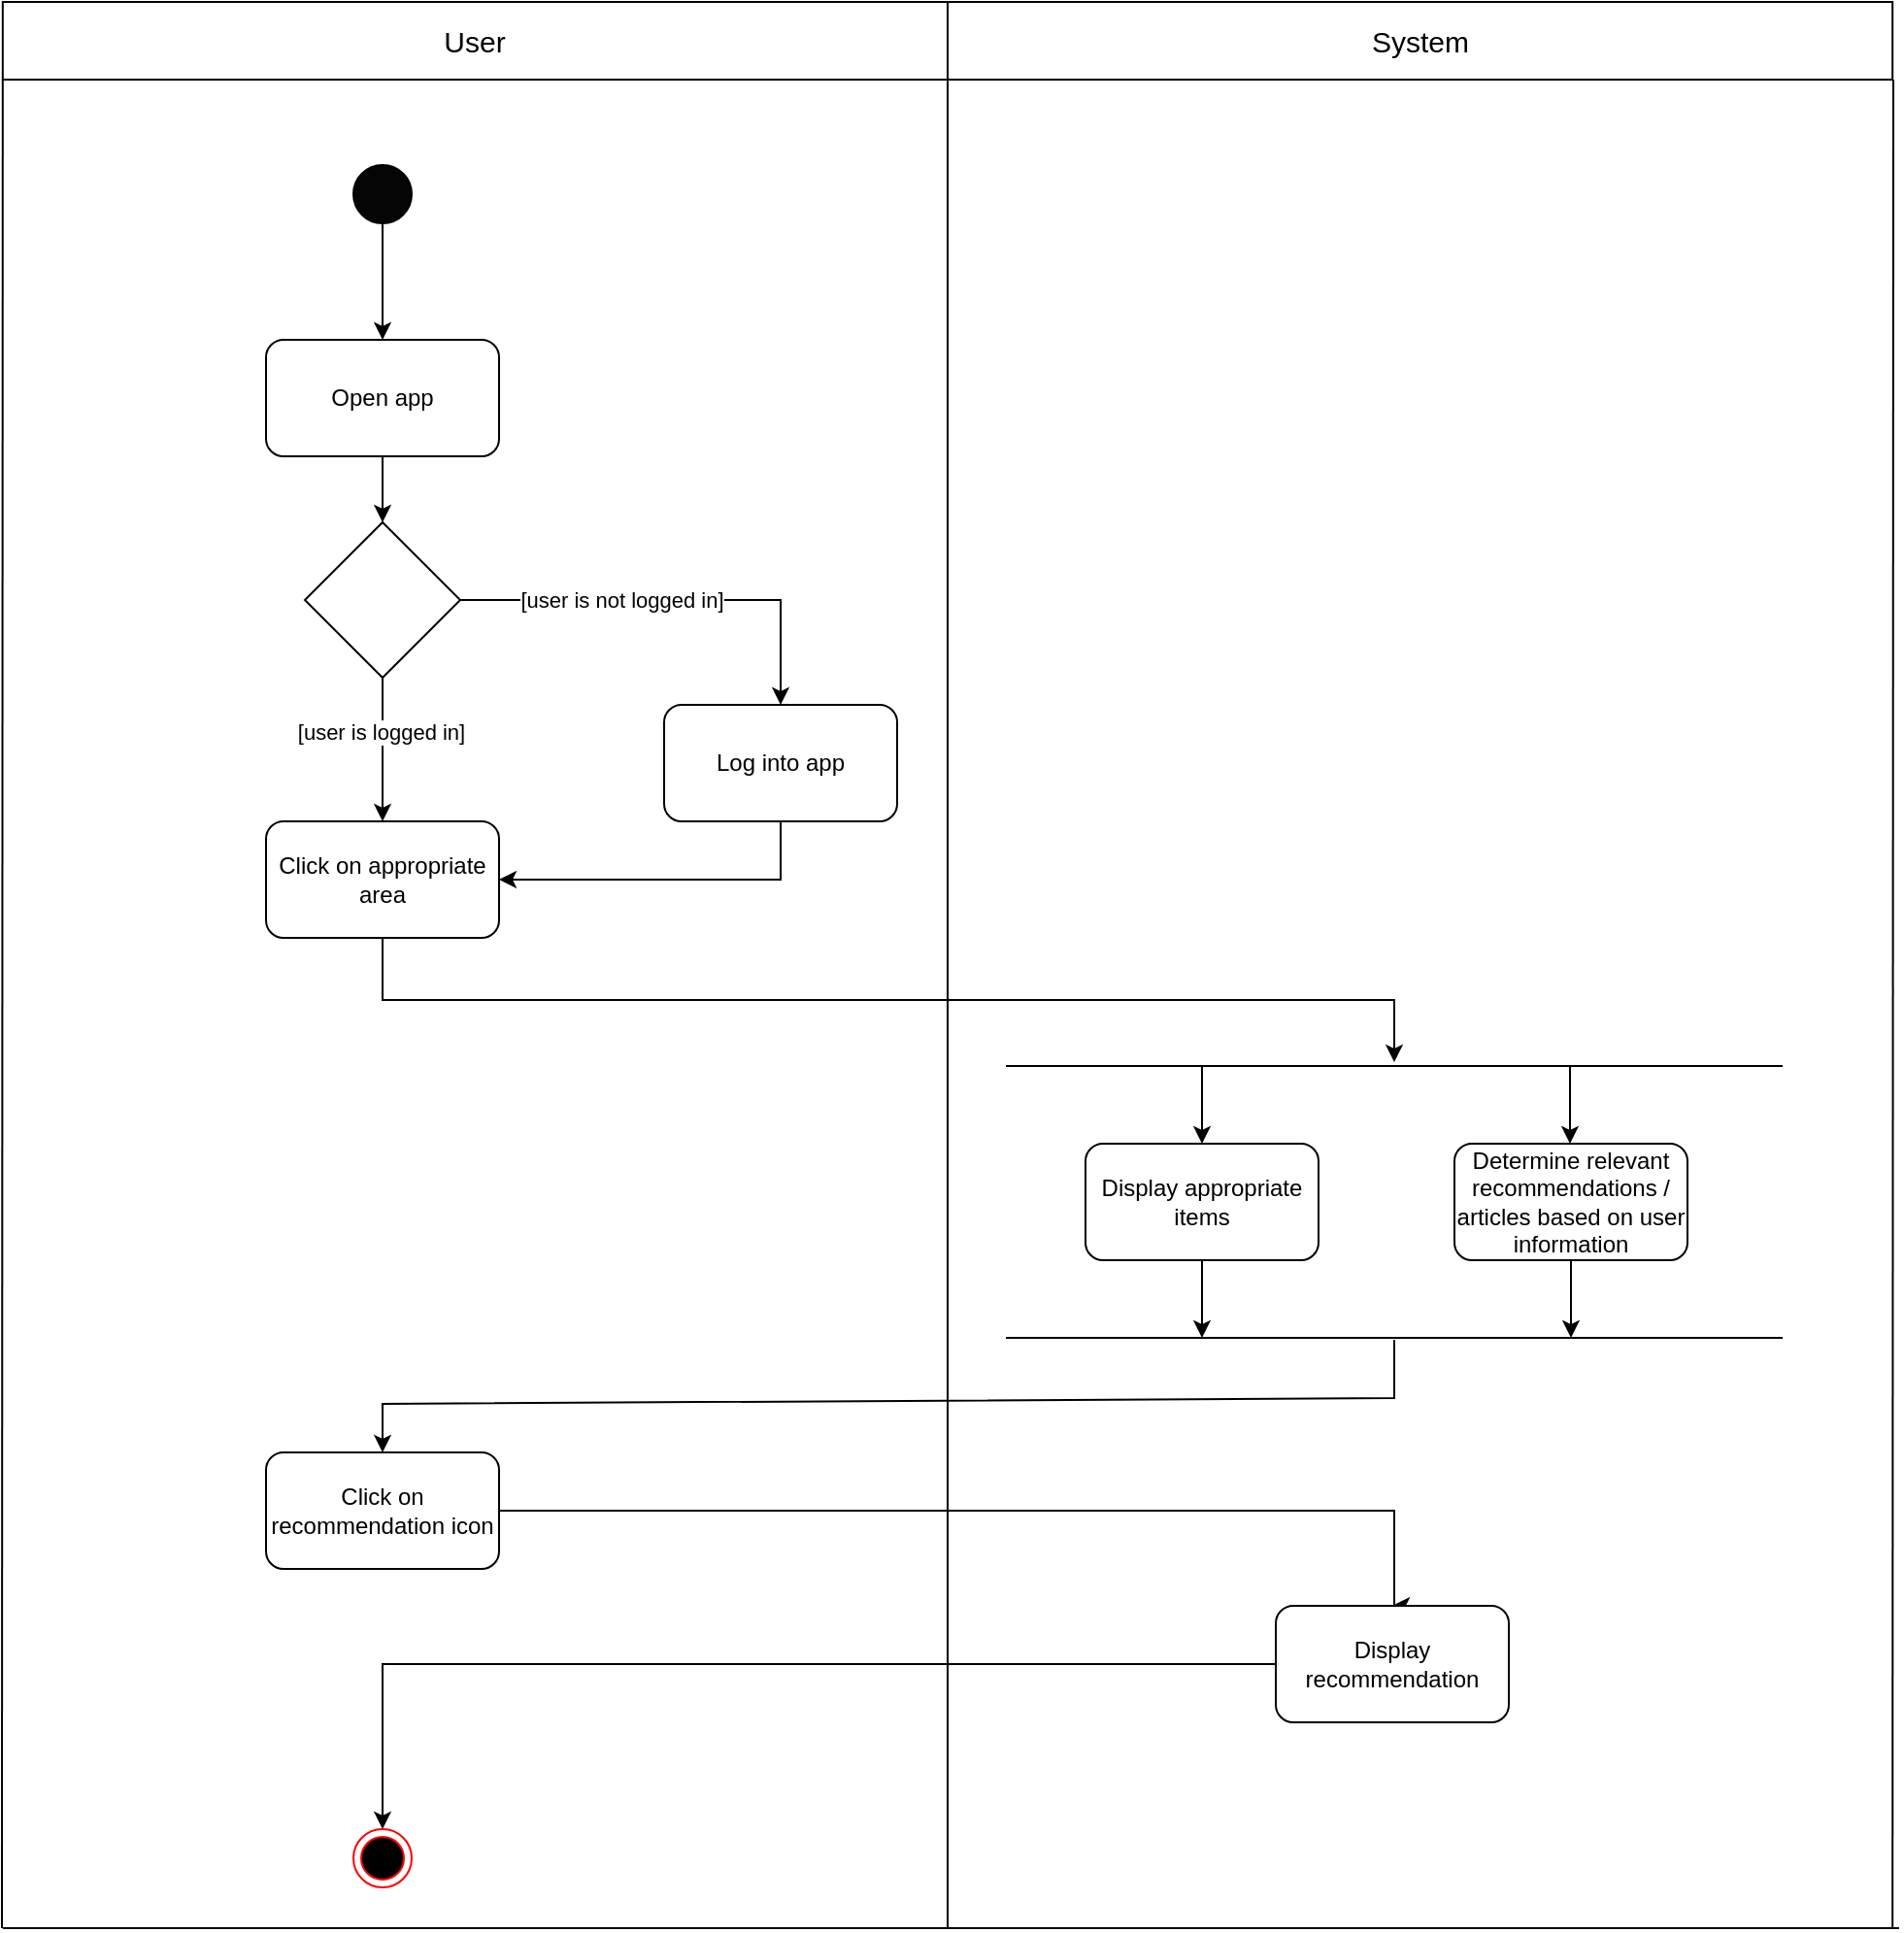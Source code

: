 <mxfile version="20.4.0" type="github">
  <diagram id="nPuME2crnnW3aW1Ezi_L" name="Page-1">
    <mxGraphModel dx="2844" dy="1908" grid="0" gridSize="10" guides="1" tooltips="1" connect="1" arrows="1" fold="1" page="0" pageScale="1" pageWidth="827" pageHeight="1169" math="0" shadow="0">
      <root>
        <mxCell id="0" />
        <mxCell id="1" parent="0" />
        <mxCell id="KCT2T_2WVP6uUBoKl98X-1" value="" style="edgeStyle=orthogonalEdgeStyle;rounded=0;orthogonalLoop=1;jettySize=auto;html=1;" parent="1" source="KCT2T_2WVP6uUBoKl98X-2" target="KCT2T_2WVP6uUBoKl98X-5" edge="1">
          <mxGeometry relative="1" as="geometry" />
        </mxCell>
        <mxCell id="KCT2T_2WVP6uUBoKl98X-2" value="" style="ellipse;whiteSpace=wrap;html=1;direction=east;fillColor=#050505;" parent="1" vertex="1">
          <mxGeometry x="394" y="-108" width="30" height="30" as="geometry" />
        </mxCell>
        <mxCell id="KCT2T_2WVP6uUBoKl98X-3" value="" style="edgeStyle=orthogonalEdgeStyle;rounded=0;orthogonalLoop=1;jettySize=auto;html=1;exitX=0.5;exitY=1;exitDx=0;exitDy=0;" parent="1" source="qovhaxns6MBP7_l61SBT-6" target="KCT2T_2WVP6uUBoKl98X-11" edge="1">
          <mxGeometry relative="1" as="geometry">
            <mxPoint x="409" y="144" as="sourcePoint" />
          </mxGeometry>
        </mxCell>
        <mxCell id="KCT2T_2WVP6uUBoKl98X-4" value="[user is logged in]" style="edgeLabel;html=1;align=center;verticalAlign=middle;resizable=0;points=[];" parent="KCT2T_2WVP6uUBoKl98X-3" vertex="1" connectable="0">
          <mxGeometry x="-0.25" y="-1" relative="1" as="geometry">
            <mxPoint as="offset" />
          </mxGeometry>
        </mxCell>
        <mxCell id="qovhaxns6MBP7_l61SBT-7" style="edgeStyle=orthogonalEdgeStyle;rounded=0;orthogonalLoop=1;jettySize=auto;html=1;exitX=0.5;exitY=1;exitDx=0;exitDy=0;entryX=0.5;entryY=0;entryDx=0;entryDy=0;" edge="1" parent="1" source="KCT2T_2WVP6uUBoKl98X-5" target="qovhaxns6MBP7_l61SBT-6">
          <mxGeometry relative="1" as="geometry" />
        </mxCell>
        <mxCell id="KCT2T_2WVP6uUBoKl98X-5" value="Open app" style="rounded=1;whiteSpace=wrap;html=1;fillColor=#FFFFFF;" parent="1" vertex="1">
          <mxGeometry x="349" y="-18" width="120" height="60" as="geometry" />
        </mxCell>
        <mxCell id="KCT2T_2WVP6uUBoKl98X-6" style="edgeStyle=orthogonalEdgeStyle;rounded=0;orthogonalLoop=1;jettySize=auto;html=1;exitX=0.5;exitY=1;exitDx=0;exitDy=0;" parent="1" source="KCT2T_2WVP6uUBoKl98X-11" edge="1">
          <mxGeometry relative="1" as="geometry">
            <mxPoint x="930" y="354" as="targetPoint" />
            <Array as="points">
              <mxPoint x="409" y="322" />
              <mxPoint x="930" y="322" />
            </Array>
          </mxGeometry>
        </mxCell>
        <mxCell id="KCT2T_2WVP6uUBoKl98X-11" value="Click on appropriate area" style="rounded=1;whiteSpace=wrap;html=1;fillColor=#FFFFFF;" parent="1" vertex="1">
          <mxGeometry x="349" y="230" width="120" height="60" as="geometry" />
        </mxCell>
        <mxCell id="KCT2T_2WVP6uUBoKl98X-60" style="edgeStyle=orthogonalEdgeStyle;rounded=0;orthogonalLoop=1;jettySize=auto;html=1;" parent="1" source="KCT2T_2WVP6uUBoKl98X-13" edge="1">
          <mxGeometry relative="1" as="geometry">
            <mxPoint x="831" y="496" as="targetPoint" />
          </mxGeometry>
        </mxCell>
        <mxCell id="KCT2T_2WVP6uUBoKl98X-13" value="Display appropriate items" style="rounded=1;whiteSpace=wrap;html=1;fillColor=#FFFFFF;" parent="1" vertex="1">
          <mxGeometry x="771" y="396" width="120" height="60" as="geometry" />
        </mxCell>
        <mxCell id="KCT2T_2WVP6uUBoKl98X-54" value="" style="edgeStyle=orthogonalEdgeStyle;rounded=0;orthogonalLoop=1;jettySize=auto;html=1;entryX=0.5;entryY=0;entryDx=0;entryDy=0;" parent="1" source="KCT2T_2WVP6uUBoKl98X-51" target="KCT2T_2WVP6uUBoKl98X-53" edge="1">
          <mxGeometry relative="1" as="geometry">
            <Array as="points">
              <mxPoint x="930" y="585" />
              <mxPoint x="930" y="634" />
            </Array>
          </mxGeometry>
        </mxCell>
        <mxCell id="KCT2T_2WVP6uUBoKl98X-51" value="Click on recommendation icon" style="rounded=1;whiteSpace=wrap;html=1;fillColor=#FFFFFF;" parent="1" vertex="1">
          <mxGeometry x="349" y="555" width="120" height="60" as="geometry" />
        </mxCell>
        <mxCell id="KCT2T_2WVP6uUBoKl98X-64" style="edgeStyle=orthogonalEdgeStyle;rounded=0;orthogonalLoop=1;jettySize=auto;html=1;entryX=0.5;entryY=0;entryDx=0;entryDy=0;" parent="1" source="KCT2T_2WVP6uUBoKl98X-53" edge="1" target="Fvf-_vX8oUPzfXUY2lq6-1">
          <mxGeometry relative="1" as="geometry">
            <mxPoint x="414" y="740" as="targetPoint" />
            <Array as="points">
              <mxPoint x="409" y="664" />
            </Array>
          </mxGeometry>
        </mxCell>
        <mxCell id="KCT2T_2WVP6uUBoKl98X-53" value="Display recommendation" style="rounded=1;whiteSpace=wrap;html=1;fillColor=#FFFFFF;" parent="1" vertex="1">
          <mxGeometry x="869" y="634" width="120" height="60" as="geometry" />
        </mxCell>
        <mxCell id="KCT2T_2WVP6uUBoKl98X-55" value="" style="endArrow=none;html=1;rounded=0;" parent="1" edge="1">
          <mxGeometry width="50" height="50" relative="1" as="geometry">
            <mxPoint x="730" y="356" as="sourcePoint" />
            <mxPoint x="1130" y="356" as="targetPoint" />
          </mxGeometry>
        </mxCell>
        <mxCell id="KCT2T_2WVP6uUBoKl98X-56" value="" style="endArrow=none;html=1;rounded=0;" parent="1" edge="1">
          <mxGeometry width="50" height="50" relative="1" as="geometry">
            <mxPoint x="730" y="496" as="sourcePoint" />
            <mxPoint x="1130" y="496" as="targetPoint" />
          </mxGeometry>
        </mxCell>
        <mxCell id="KCT2T_2WVP6uUBoKl98X-61" style="edgeStyle=orthogonalEdgeStyle;rounded=0;orthogonalLoop=1;jettySize=auto;html=1;" parent="1" source="KCT2T_2WVP6uUBoKl98X-57" edge="1">
          <mxGeometry relative="1" as="geometry">
            <mxPoint x="1021" y="496" as="targetPoint" />
          </mxGeometry>
        </mxCell>
        <mxCell id="KCT2T_2WVP6uUBoKl98X-57" value="Determine relevant recommendations / articles based on user information" style="rounded=1;whiteSpace=wrap;html=1;fillColor=#FFFFFF;" parent="1" vertex="1">
          <mxGeometry x="961" y="396" width="120" height="60" as="geometry" />
        </mxCell>
        <mxCell id="KCT2T_2WVP6uUBoKl98X-58" value="" style="endArrow=classic;html=1;rounded=0;entryX=0.5;entryY=0;entryDx=0;entryDy=0;" parent="1" target="KCT2T_2WVP6uUBoKl98X-13" edge="1">
          <mxGeometry width="50" height="50" relative="1" as="geometry">
            <mxPoint x="831" y="356" as="sourcePoint" />
            <mxPoint x="961" y="436" as="targetPoint" />
          </mxGeometry>
        </mxCell>
        <mxCell id="KCT2T_2WVP6uUBoKl98X-59" value="" style="endArrow=classic;html=1;rounded=0;entryX=0.5;entryY=0;entryDx=0;entryDy=0;" parent="1" edge="1">
          <mxGeometry width="50" height="50" relative="1" as="geometry">
            <mxPoint x="1020.5" y="356" as="sourcePoint" />
            <mxPoint x="1020.5" y="396" as="targetPoint" />
          </mxGeometry>
        </mxCell>
        <mxCell id="KCT2T_2WVP6uUBoKl98X-62" value="" style="endArrow=classic;html=1;rounded=0;entryX=0.5;entryY=0;entryDx=0;entryDy=0;" parent="1" target="KCT2T_2WVP6uUBoKl98X-51" edge="1">
          <mxGeometry width="50" height="50" relative="1" as="geometry">
            <mxPoint x="930" y="497" as="sourcePoint" />
            <mxPoint x="414" y="550" as="targetPoint" />
            <Array as="points">
              <mxPoint x="930" y="527" />
              <mxPoint x="409" y="530" />
            </Array>
          </mxGeometry>
        </mxCell>
        <mxCell id="KCT2T_2WVP6uUBoKl98X-65" style="edgeStyle=orthogonalEdgeStyle;rounded=0;orthogonalLoop=1;jettySize=auto;html=1;entryX=0.5;entryY=0;entryDx=0;entryDy=0;exitX=1;exitY=0.5;exitDx=0;exitDy=0;" parent="1" target="KCT2T_2WVP6uUBoKl98X-68" edge="1" source="qovhaxns6MBP7_l61SBT-6">
          <mxGeometry relative="1" as="geometry">
            <mxPoint x="469" y="130" as="sourcePoint" />
          </mxGeometry>
        </mxCell>
        <mxCell id="KCT2T_2WVP6uUBoKl98X-66" value="[user is not logged in]" style="edgeLabel;html=1;align=center;verticalAlign=middle;resizable=0;points=[];" parent="KCT2T_2WVP6uUBoKl98X-65" vertex="1" connectable="0">
          <mxGeometry x="-0.535" y="-2" relative="1" as="geometry">
            <mxPoint x="32" y="-2" as="offset" />
          </mxGeometry>
        </mxCell>
        <mxCell id="KCT2T_2WVP6uUBoKl98X-67" style="edgeStyle=orthogonalEdgeStyle;rounded=0;orthogonalLoop=1;jettySize=auto;html=1;entryX=1;entryY=0.5;entryDx=0;entryDy=0;" parent="1" source="KCT2T_2WVP6uUBoKl98X-68" target="KCT2T_2WVP6uUBoKl98X-11" edge="1">
          <mxGeometry relative="1" as="geometry">
            <mxPoint x="469" y="267.02" as="targetPoint" />
            <Array as="points">
              <mxPoint x="614" y="260" />
            </Array>
          </mxGeometry>
        </mxCell>
        <mxCell id="KCT2T_2WVP6uUBoKl98X-68" value="Log into app" style="rounded=1;whiteSpace=wrap;html=1;fillColor=#FFFFFF;" parent="1" vertex="1">
          <mxGeometry x="554" y="170" width="120" height="60" as="geometry" />
        </mxCell>
        <mxCell id="Fvf-_vX8oUPzfXUY2lq6-1" value="" style="ellipse;html=1;shape=endState;fillColor=#000000;strokeColor=#ff0000;" parent="1" vertex="1">
          <mxGeometry x="394" y="749" width="30" height="30" as="geometry" />
        </mxCell>
        <mxCell id="qovhaxns6MBP7_l61SBT-6" value="" style="rhombus;whiteSpace=wrap;html=1;" vertex="1" parent="1">
          <mxGeometry x="369" y="76" width="80" height="80" as="geometry" />
        </mxCell>
        <mxCell id="qovhaxns6MBP7_l61SBT-8" value="" style="endArrow=none;html=1;rounded=0;" edge="1" parent="1">
          <mxGeometry width="50" height="50" relative="1" as="geometry">
            <mxPoint x="213" y="800" as="sourcePoint" />
            <mxPoint x="213.41" y="-152" as="targetPoint" />
          </mxGeometry>
        </mxCell>
        <mxCell id="qovhaxns6MBP7_l61SBT-9" value="" style="endArrow=none;html=1;rounded=0;" edge="1" parent="1">
          <mxGeometry width="50" height="50" relative="1" as="geometry">
            <mxPoint x="700" y="800" as="sourcePoint" />
            <mxPoint x="700" y="-152" as="targetPoint" />
          </mxGeometry>
        </mxCell>
        <mxCell id="qovhaxns6MBP7_l61SBT-10" value="" style="endArrow=none;html=1;rounded=0;" edge="1" parent="1">
          <mxGeometry width="50" height="50" relative="1" as="geometry">
            <mxPoint x="1186.59" y="800" as="sourcePoint" />
            <mxPoint x="1187" y="-152" as="targetPoint" />
          </mxGeometry>
        </mxCell>
        <mxCell id="qovhaxns6MBP7_l61SBT-11" value="User" style="text;html=1;strokeColor=default;fillColor=none;align=center;verticalAlign=middle;whiteSpace=wrap;rounded=0;fontSize=15;" vertex="1" parent="1">
          <mxGeometry x="213.41" y="-192" width="486.59" height="40" as="geometry" />
        </mxCell>
        <mxCell id="qovhaxns6MBP7_l61SBT-12" value="System" style="text;html=1;strokeColor=default;fillColor=none;align=center;verticalAlign=middle;whiteSpace=wrap;rounded=0;fontSize=15;" vertex="1" parent="1">
          <mxGeometry x="700" y="-192" width="486.59" height="40" as="geometry" />
        </mxCell>
        <mxCell id="qovhaxns6MBP7_l61SBT-13" value="" style="endArrow=none;html=1;rounded=0;" edge="1" parent="1">
          <mxGeometry width="50" height="50" relative="1" as="geometry">
            <mxPoint x="213.41" y="800" as="sourcePoint" />
            <mxPoint x="1190" y="800" as="targetPoint" />
          </mxGeometry>
        </mxCell>
      </root>
    </mxGraphModel>
  </diagram>
</mxfile>
